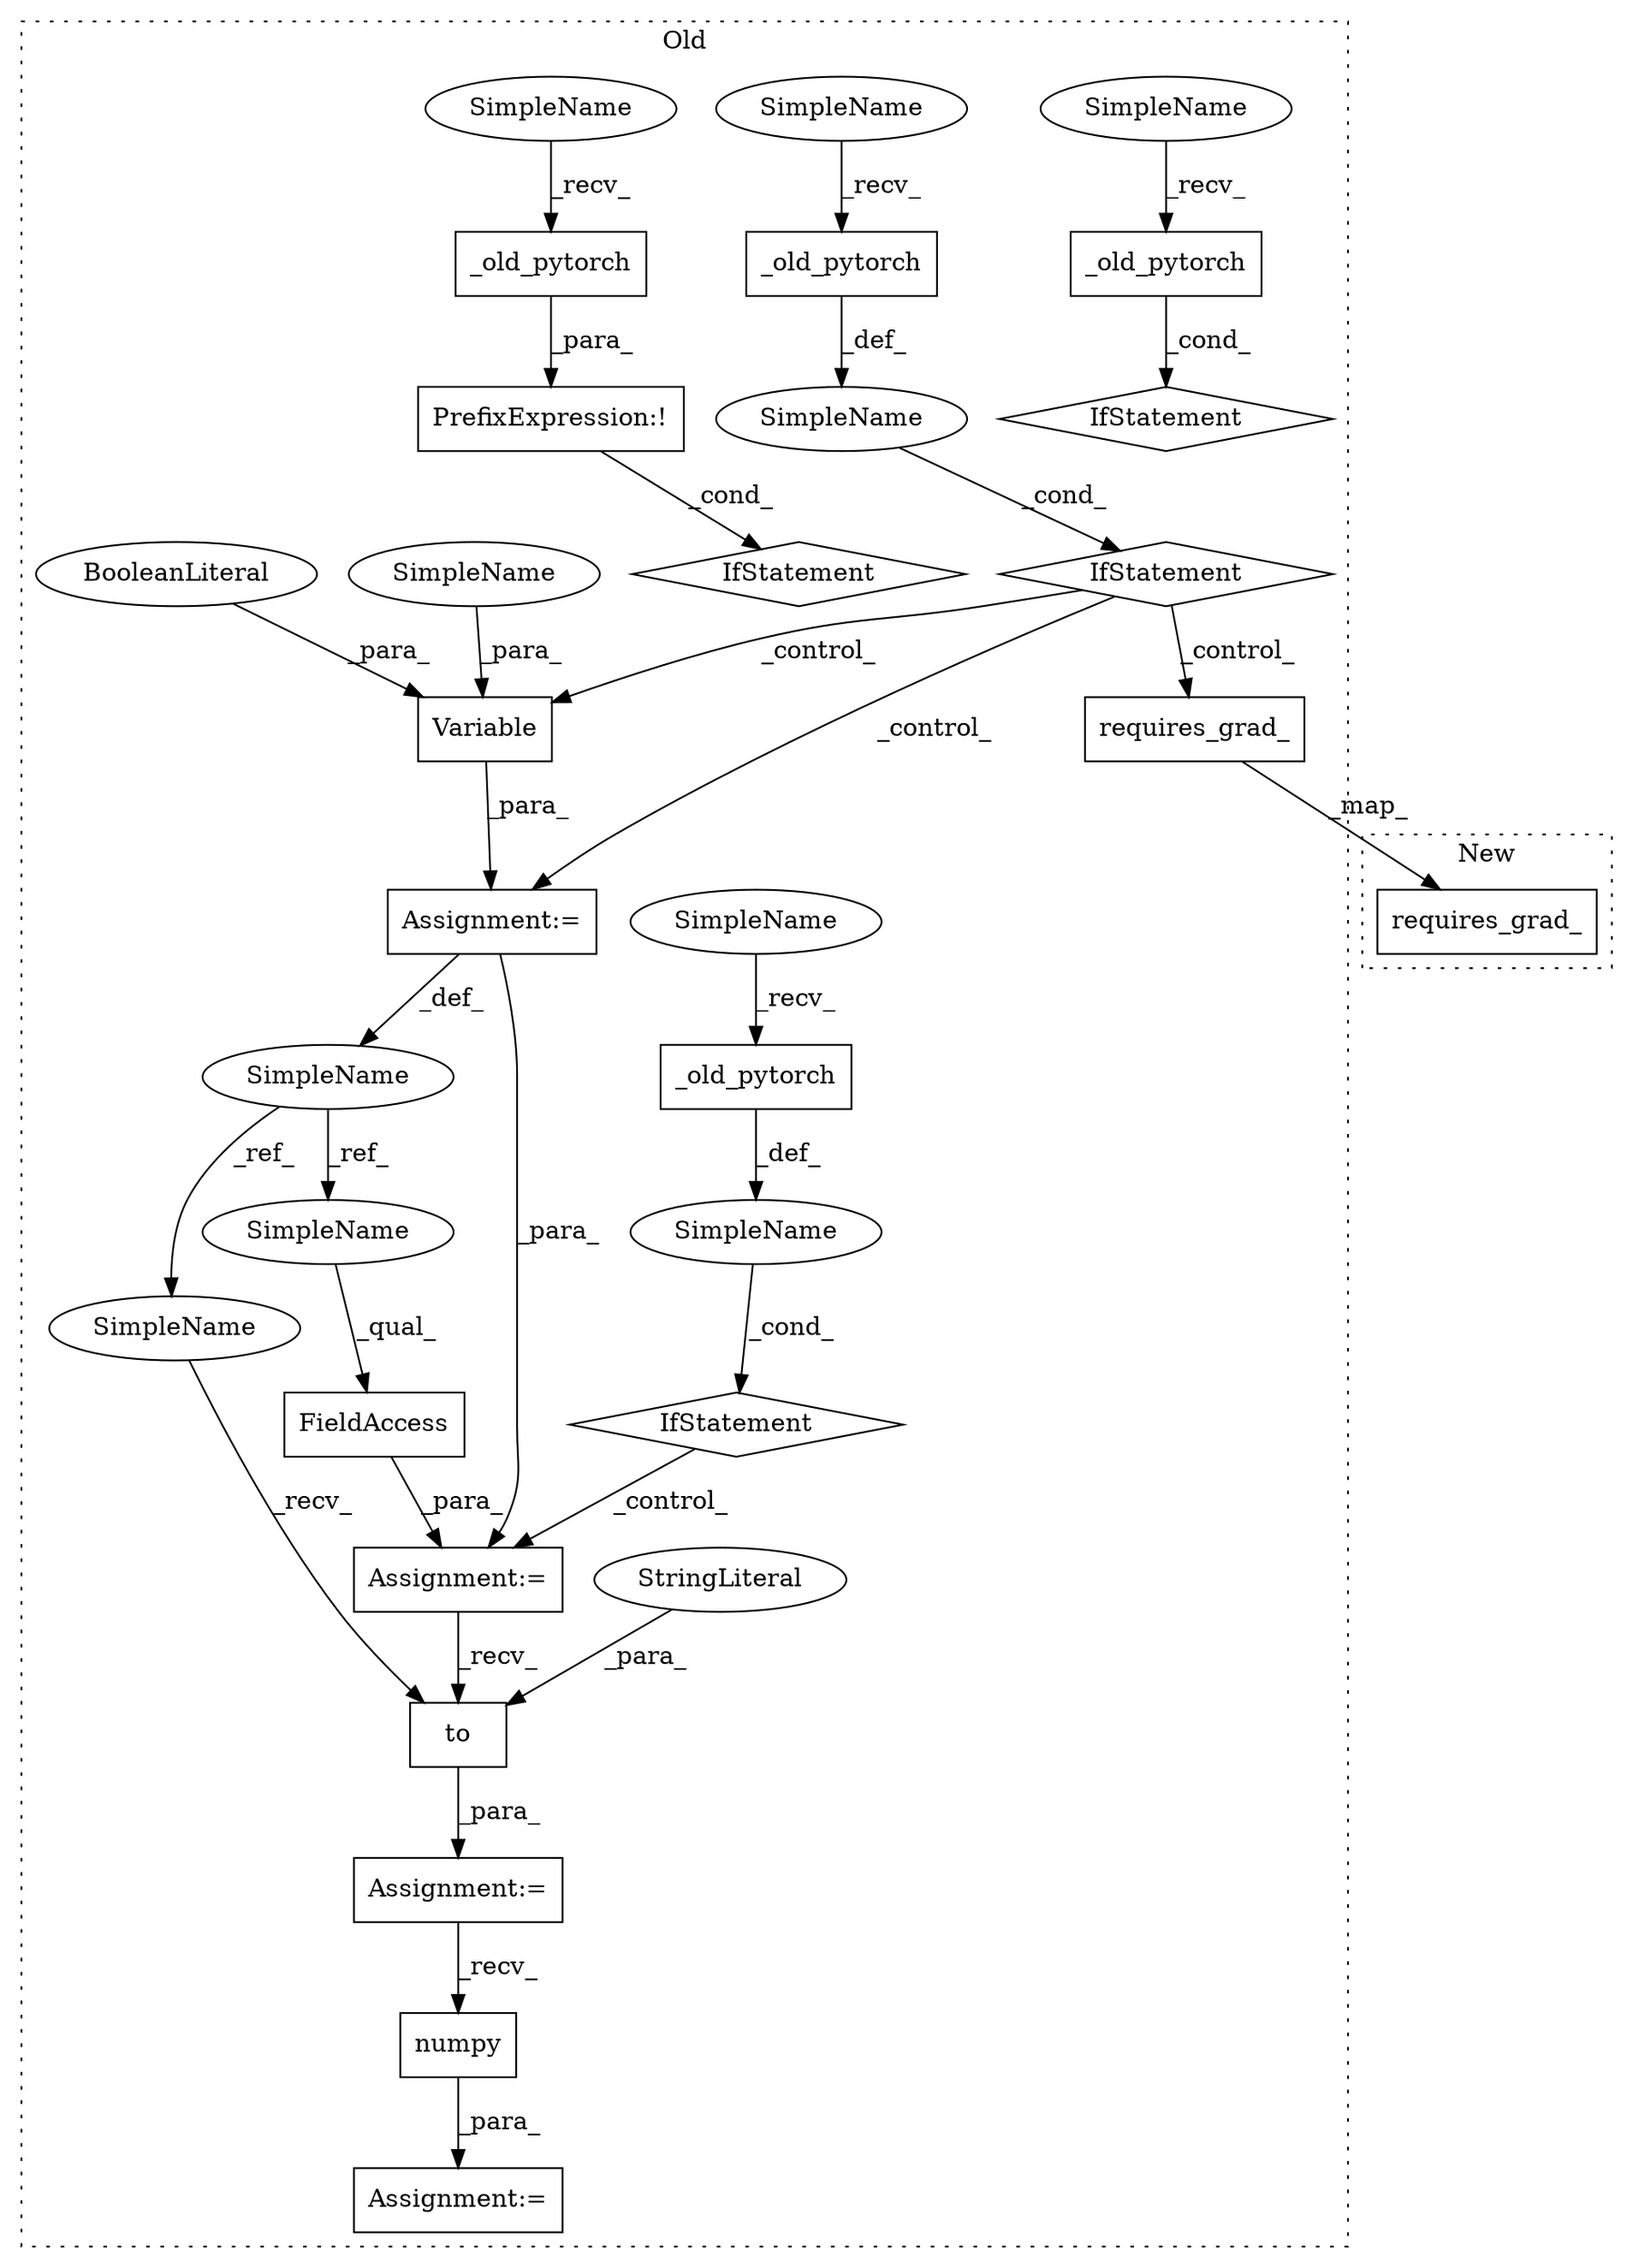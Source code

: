 digraph G {
subgraph cluster0 {
1 [label="requires_grad_" a="32" s="4576" l="16" shape="box"];
3 [label="IfStatement" a="25" s="4455,4478" l="4,2" shape="diamond"];
4 [label="SimpleName" a="42" s="" l="" shape="ellipse"];
5 [label="Variable" a="32" s="4526,4546" l="9,1" shape="box"];
6 [label="FieldAccess" a="22" s="4785" l="9" shape="box"];
7 [label="BooleanLiteral" a="9" s="4542" l="4" shape="ellipse"];
8 [label="to" a="32" s="4816,4824" l="3,1" shape="box"];
9 [label="SimpleName" a="42" s="4725" l="4" shape="ellipse"];
10 [label="_old_pytorch" a="32" s="4464" l="14" shape="box"];
11 [label="numpy" a="32" s="4905" l="7" shape="box"];
12 [label="Assignment:=" a="7" s="4899" l="1" shape="box"];
13 [label="Assignment:=" a="7" s="4784" l="1" shape="box"];
14 [label="StringLiteral" a="45" s="4819" l="5" shape="ellipse"];
15 [label="SimpleName" a="42" s="" l="" shape="ellipse"];
16 [label="IfStatement" a="25" s="4747,4770" l="4,2" shape="diamond"];
17 [label="_old_pytorch" a="32" s="4756" l="14" shape="box"];
18 [label="_old_pytorch" a="32" s="4841" l="14" shape="box"];
19 [label="PrefixExpression:!" a="38" s="4835" l="1" shape="box"];
20 [label="IfStatement" a="25" s="4831,4855" l="4,2" shape="diamond"];
21 [label="_old_pytorch" a="32" s="4187" l="14" shape="box"];
22 [label="IfStatement" a="25" s="4178,4201" l="4,2" shape="diamond"];
23 [label="Assignment:=" a="7" s="4525" l="1" shape="box"];
24 [label="Assignment:=" a="7" s="4810" l="1" shape="box"];
25 [label="SimpleName" a="42" s="4182" l="4" shape="ellipse"];
26 [label="SimpleName" a="42" s="4836" l="4" shape="ellipse"];
27 [label="SimpleName" a="42" s="4751" l="4" shape="ellipse"];
28 [label="SimpleName" a="42" s="4459" l="4" shape="ellipse"];
29 [label="SimpleName" a="42" s="4811" l="4" shape="ellipse"];
30 [label="SimpleName" a="42" s="4785" l="4" shape="ellipse"];
31 [label="SimpleName" a="42" s="4535" l="6" shape="ellipse"];
label = "Old";
style="dotted";
}
subgraph cluster1 {
2 [label="requires_grad_" a="32" s="3249" l="16" shape="box"];
label = "New";
style="dotted";
}
1 -> 2 [label="_map_"];
3 -> 1 [label="_control_"];
3 -> 5 [label="_control_"];
3 -> 23 [label="_control_"];
4 -> 3 [label="_cond_"];
5 -> 23 [label="_para_"];
6 -> 13 [label="_para_"];
7 -> 5 [label="_para_"];
8 -> 24 [label="_para_"];
9 -> 30 [label="_ref_"];
9 -> 29 [label="_ref_"];
10 -> 4 [label="_def_"];
11 -> 12 [label="_para_"];
13 -> 8 [label="_recv_"];
14 -> 8 [label="_para_"];
15 -> 16 [label="_cond_"];
16 -> 13 [label="_control_"];
17 -> 15 [label="_def_"];
18 -> 19 [label="_para_"];
19 -> 20 [label="_cond_"];
21 -> 22 [label="_cond_"];
23 -> 13 [label="_para_"];
23 -> 9 [label="_def_"];
24 -> 11 [label="_recv_"];
25 -> 21 [label="_recv_"];
26 -> 18 [label="_recv_"];
27 -> 17 [label="_recv_"];
28 -> 10 [label="_recv_"];
29 -> 8 [label="_recv_"];
30 -> 6 [label="_qual_"];
31 -> 5 [label="_para_"];
}
